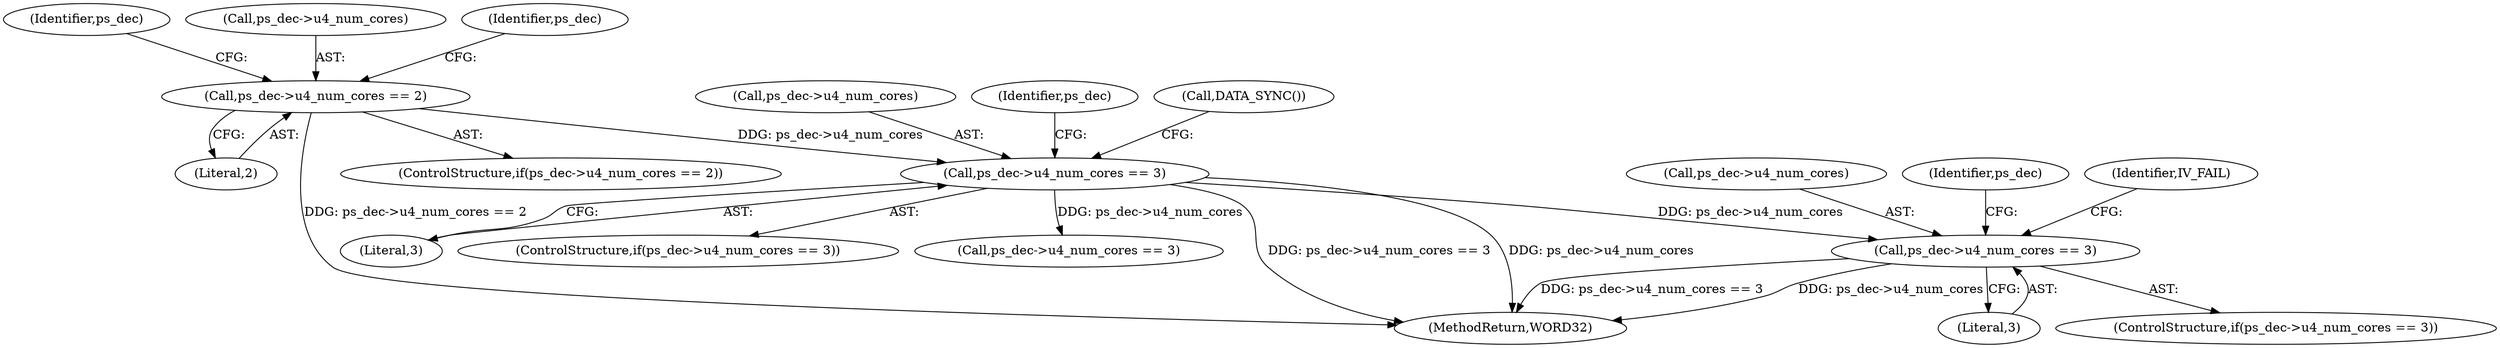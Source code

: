 digraph "0_Android_7554755536019e439433c515eeb44e701fb3bfb2@pointer" {
"1001796" [label="(Call,ps_dec->u4_num_cores == 3)"];
"1001697" [label="(Call,ps_dec->u4_num_cores == 3)"];
"1001600" [label="(Call,ps_dec->u4_num_cores == 2)"];
"1001800" [label="(Literal,3)"];
"1001797" [label="(Call,ps_dec->u4_num_cores)"];
"1001803" [label="(Identifier,ps_dec)"];
"1001600" [label="(Call,ps_dec->u4_num_cores == 2)"];
"1001795" [label="(ControlStructure,if(ps_dec->u4_num_cores == 3))"];
"1001698" [label="(Call,ps_dec->u4_num_cores)"];
"1001704" [label="(Identifier,ps_dec)"];
"1001695" [label="(Identifier,ps_dec)"];
"1001601" [label="(Call,ps_dec->u4_num_cores)"];
"1001974" [label="(Call,ps_dec->u4_num_cores == 3)"];
"1002142" [label="(MethodReturn,WORD32)"];
"1001701" [label="(Literal,3)"];
"1001599" [label="(ControlStructure,if(ps_dec->u4_num_cores == 2))"];
"1001604" [label="(Literal,2)"];
"1001696" [label="(ControlStructure,if(ps_dec->u4_num_cores == 3))"];
"1001796" [label="(Call,ps_dec->u4_num_cores == 3)"];
"1001705" [label="(Call,DATA_SYNC())"];
"1001610" [label="(Identifier,ps_dec)"];
"1001805" [label="(Identifier,IV_FAIL)"];
"1001697" [label="(Call,ps_dec->u4_num_cores == 3)"];
"1001796" -> "1001795"  [label="AST: "];
"1001796" -> "1001800"  [label="CFG: "];
"1001797" -> "1001796"  [label="AST: "];
"1001800" -> "1001796"  [label="AST: "];
"1001803" -> "1001796"  [label="CFG: "];
"1001805" -> "1001796"  [label="CFG: "];
"1001796" -> "1002142"  [label="DDG: ps_dec->u4_num_cores == 3"];
"1001796" -> "1002142"  [label="DDG: ps_dec->u4_num_cores"];
"1001697" -> "1001796"  [label="DDG: ps_dec->u4_num_cores"];
"1001697" -> "1001696"  [label="AST: "];
"1001697" -> "1001701"  [label="CFG: "];
"1001698" -> "1001697"  [label="AST: "];
"1001701" -> "1001697"  [label="AST: "];
"1001704" -> "1001697"  [label="CFG: "];
"1001705" -> "1001697"  [label="CFG: "];
"1001697" -> "1002142"  [label="DDG: ps_dec->u4_num_cores == 3"];
"1001697" -> "1002142"  [label="DDG: ps_dec->u4_num_cores"];
"1001600" -> "1001697"  [label="DDG: ps_dec->u4_num_cores"];
"1001697" -> "1001974"  [label="DDG: ps_dec->u4_num_cores"];
"1001600" -> "1001599"  [label="AST: "];
"1001600" -> "1001604"  [label="CFG: "];
"1001601" -> "1001600"  [label="AST: "];
"1001604" -> "1001600"  [label="AST: "];
"1001610" -> "1001600"  [label="CFG: "];
"1001695" -> "1001600"  [label="CFG: "];
"1001600" -> "1002142"  [label="DDG: ps_dec->u4_num_cores == 2"];
}
